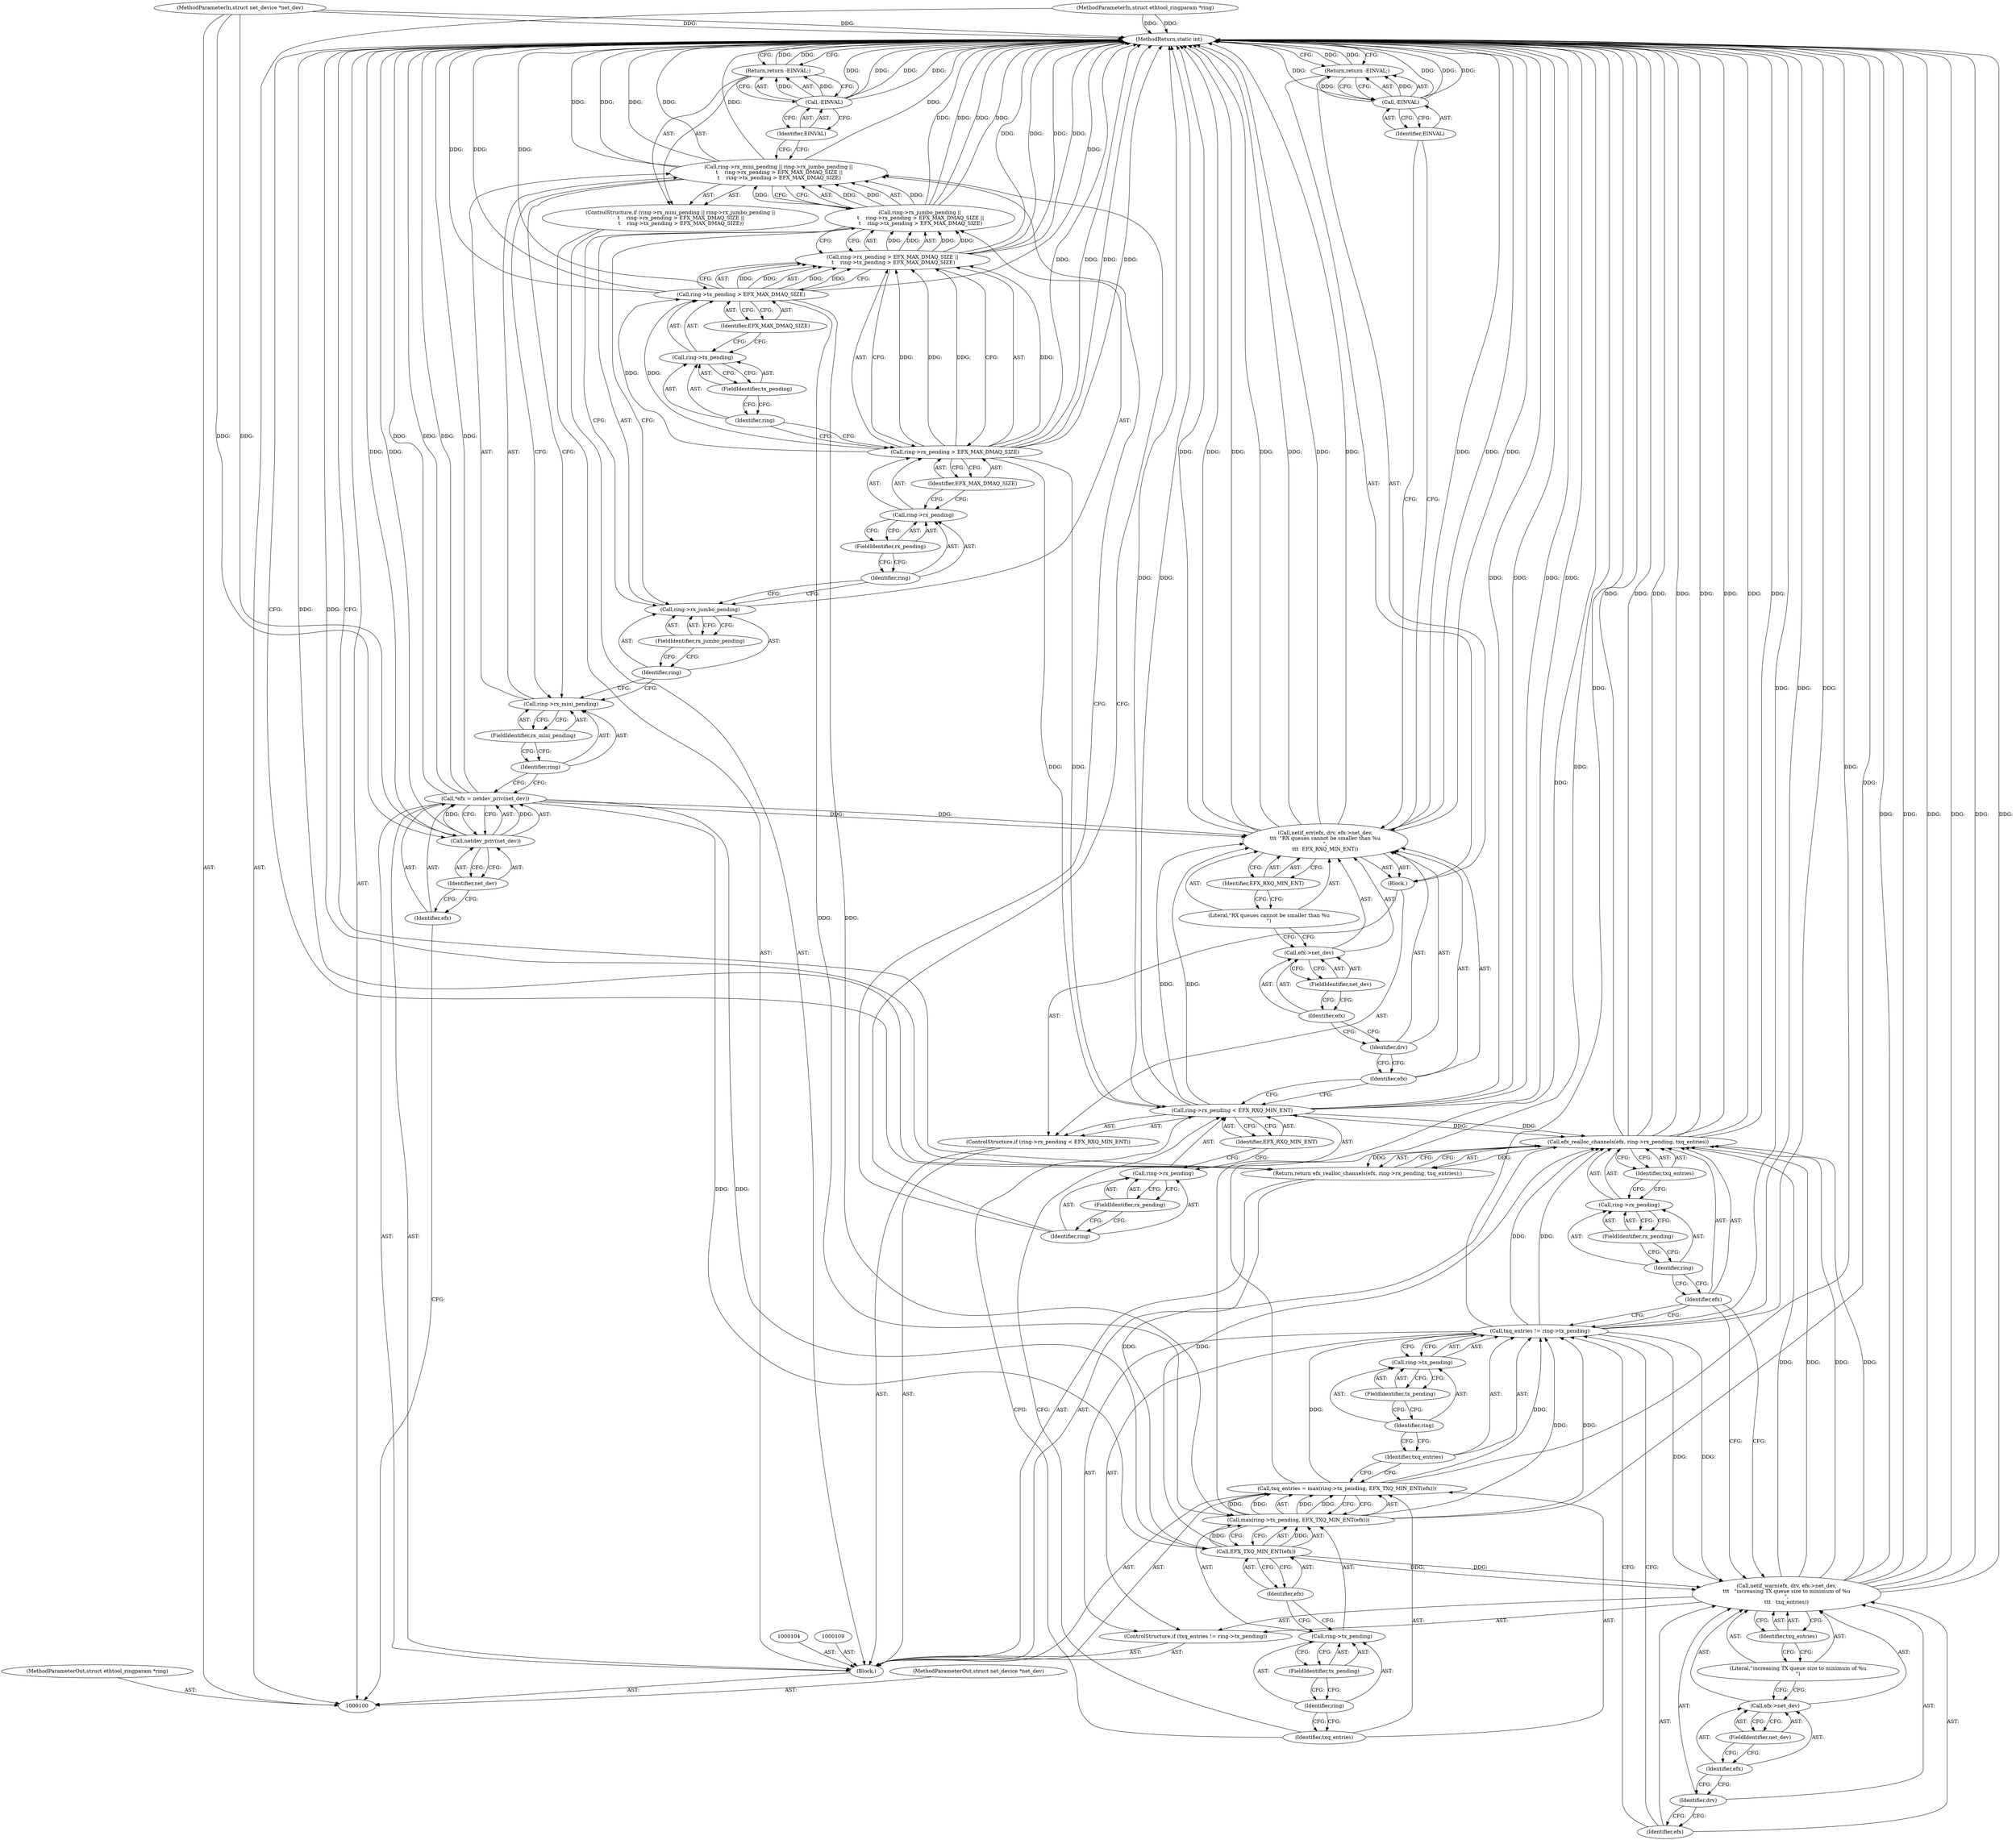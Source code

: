 digraph "0_linux_68cb695ccecf949d48949e72f8ce591fdaaa325c_1" {
"1000180" [label="(MethodReturn,static int)"];
"1000101" [label="(MethodParameterIn,struct net_device *net_dev)"];
"1000259" [label="(MethodParameterOut,struct net_device *net_dev)"];
"1000131" [label="(Call,-EINVAL)"];
"1000132" [label="(Identifier,EINVAL)"];
"1000130" [label="(Return,return -EINVAL;)"];
"1000133" [label="(ControlStructure,if (ring->rx_pending < EFX_RXQ_MIN_ENT))"];
"1000137" [label="(FieldIdentifier,rx_pending)"];
"1000138" [label="(Identifier,EFX_RXQ_MIN_ENT)"];
"1000139" [label="(Block,)"];
"1000134" [label="(Call,ring->rx_pending < EFX_RXQ_MIN_ENT)"];
"1000135" [label="(Call,ring->rx_pending)"];
"1000136" [label="(Identifier,ring)"];
"1000141" [label="(Identifier,efx)"];
"1000142" [label="(Identifier,drv)"];
"1000143" [label="(Call,efx->net_dev)"];
"1000144" [label="(Identifier,efx)"];
"1000145" [label="(FieldIdentifier,net_dev)"];
"1000140" [label="(Call,netif_err(efx, drv, efx->net_dev,\n\t\t\t  \"RX queues cannot be smaller than %u\n\",\n\t\t\t  EFX_RXQ_MIN_ENT))"];
"1000146" [label="(Literal,\"RX queues cannot be smaller than %u\n\")"];
"1000147" [label="(Identifier,EFX_RXQ_MIN_ENT)"];
"1000149" [label="(Call,-EINVAL)"];
"1000150" [label="(Identifier,EINVAL)"];
"1000148" [label="(Return,return -EINVAL;)"];
"1000151" [label="(Call,txq_entries = max(ring->tx_pending, EFX_TXQ_MIN_ENT(efx)))"];
"1000152" [label="(Identifier,txq_entries)"];
"1000153" [label="(Call,max(ring->tx_pending, EFX_TXQ_MIN_ENT(efx)))"];
"1000154" [label="(Call,ring->tx_pending)"];
"1000155" [label="(Identifier,ring)"];
"1000156" [label="(FieldIdentifier,tx_pending)"];
"1000157" [label="(Call,EFX_TXQ_MIN_ENT(efx))"];
"1000158" [label="(Identifier,efx)"];
"1000102" [label="(MethodParameterIn,struct ethtool_ringparam *ring)"];
"1000260" [label="(MethodParameterOut,struct ethtool_ringparam *ring)"];
"1000159" [label="(ControlStructure,if (txq_entries != ring->tx_pending))"];
"1000162" [label="(Call,ring->tx_pending)"];
"1000163" [label="(Identifier,ring)"];
"1000164" [label="(FieldIdentifier,tx_pending)"];
"1000160" [label="(Call,txq_entries != ring->tx_pending)"];
"1000161" [label="(Identifier,txq_entries)"];
"1000166" [label="(Identifier,efx)"];
"1000167" [label="(Identifier,drv)"];
"1000165" [label="(Call,netif_warn(efx, drv, efx->net_dev,\n\t\t\t   \"increasing TX queue size to minimum of %u\n\",\n\t\t\t   txq_entries))"];
"1000168" [label="(Call,efx->net_dev)"];
"1000169" [label="(Identifier,efx)"];
"1000170" [label="(FieldIdentifier,net_dev)"];
"1000171" [label="(Literal,\"increasing TX queue size to minimum of %u\n\")"];
"1000172" [label="(Identifier,txq_entries)"];
"1000173" [label="(Return,return efx_realloc_channels(efx, ring->rx_pending, txq_entries);)"];
"1000175" [label="(Identifier,efx)"];
"1000176" [label="(Call,ring->rx_pending)"];
"1000177" [label="(Identifier,ring)"];
"1000178" [label="(FieldIdentifier,rx_pending)"];
"1000179" [label="(Identifier,txq_entries)"];
"1000174" [label="(Call,efx_realloc_channels(efx, ring->rx_pending, txq_entries))"];
"1000103" [label="(Block,)"];
"1000105" [label="(Call,*efx = netdev_priv(net_dev))"];
"1000106" [label="(Identifier,efx)"];
"1000107" [label="(Call,netdev_priv(net_dev))"];
"1000108" [label="(Identifier,net_dev)"];
"1000114" [label="(FieldIdentifier,rx_mini_pending)"];
"1000110" [label="(ControlStructure,if (ring->rx_mini_pending || ring->rx_jumbo_pending ||\n \t    ring->rx_pending > EFX_MAX_DMAQ_SIZE ||\n \t    ring->tx_pending > EFX_MAX_DMAQ_SIZE))"];
"1000115" [label="(Call,ring->rx_jumbo_pending ||\n \t    ring->rx_pending > EFX_MAX_DMAQ_SIZE ||\n \t    ring->tx_pending > EFX_MAX_DMAQ_SIZE)"];
"1000116" [label="(Call,ring->rx_jumbo_pending)"];
"1000117" [label="(Identifier,ring)"];
"1000118" [label="(FieldIdentifier,rx_jumbo_pending)"];
"1000111" [label="(Call,ring->rx_mini_pending || ring->rx_jumbo_pending ||\n \t    ring->rx_pending > EFX_MAX_DMAQ_SIZE ||\n \t    ring->tx_pending > EFX_MAX_DMAQ_SIZE)"];
"1000112" [label="(Call,ring->rx_mini_pending)"];
"1000113" [label="(Identifier,ring)"];
"1000123" [label="(FieldIdentifier,rx_pending)"];
"1000124" [label="(Identifier,EFX_MAX_DMAQ_SIZE)"];
"1000119" [label="(Call,ring->rx_pending > EFX_MAX_DMAQ_SIZE ||\n \t    ring->tx_pending > EFX_MAX_DMAQ_SIZE)"];
"1000120" [label="(Call,ring->rx_pending > EFX_MAX_DMAQ_SIZE)"];
"1000121" [label="(Call,ring->rx_pending)"];
"1000122" [label="(Identifier,ring)"];
"1000128" [label="(FieldIdentifier,tx_pending)"];
"1000129" [label="(Identifier,EFX_MAX_DMAQ_SIZE)"];
"1000125" [label="(Call,ring->tx_pending > EFX_MAX_DMAQ_SIZE)"];
"1000126" [label="(Call,ring->tx_pending)"];
"1000127" [label="(Identifier,ring)"];
"1000180" -> "1000100"  [label="AST: "];
"1000180" -> "1000130"  [label="CFG: "];
"1000180" -> "1000148"  [label="CFG: "];
"1000180" -> "1000173"  [label="CFG: "];
"1000173" -> "1000180"  [label="DDG: "];
"1000148" -> "1000180"  [label="DDG: "];
"1000130" -> "1000180"  [label="DDG: "];
"1000140" -> "1000180"  [label="DDG: "];
"1000140" -> "1000180"  [label="DDG: "];
"1000140" -> "1000180"  [label="DDG: "];
"1000140" -> "1000180"  [label="DDG: "];
"1000140" -> "1000180"  [label="DDG: "];
"1000119" -> "1000180"  [label="DDG: "];
"1000119" -> "1000180"  [label="DDG: "];
"1000107" -> "1000180"  [label="DDG: "];
"1000153" -> "1000180"  [label="DDG: "];
"1000174" -> "1000180"  [label="DDG: "];
"1000174" -> "1000180"  [label="DDG: "];
"1000174" -> "1000180"  [label="DDG: "];
"1000174" -> "1000180"  [label="DDG: "];
"1000160" -> "1000180"  [label="DDG: "];
"1000160" -> "1000180"  [label="DDG: "];
"1000151" -> "1000180"  [label="DDG: "];
"1000149" -> "1000180"  [label="DDG: "];
"1000149" -> "1000180"  [label="DDG: "];
"1000134" -> "1000180"  [label="DDG: "];
"1000134" -> "1000180"  [label="DDG: "];
"1000134" -> "1000180"  [label="DDG: "];
"1000115" -> "1000180"  [label="DDG: "];
"1000115" -> "1000180"  [label="DDG: "];
"1000165" -> "1000180"  [label="DDG: "];
"1000165" -> "1000180"  [label="DDG: "];
"1000165" -> "1000180"  [label="DDG: "];
"1000125" -> "1000180"  [label="DDG: "];
"1000125" -> "1000180"  [label="DDG: "];
"1000105" -> "1000180"  [label="DDG: "];
"1000105" -> "1000180"  [label="DDG: "];
"1000131" -> "1000180"  [label="DDG: "];
"1000131" -> "1000180"  [label="DDG: "];
"1000111" -> "1000180"  [label="DDG: "];
"1000111" -> "1000180"  [label="DDG: "];
"1000111" -> "1000180"  [label="DDG: "];
"1000120" -> "1000180"  [label="DDG: "];
"1000120" -> "1000180"  [label="DDG: "];
"1000102" -> "1000180"  [label="DDG: "];
"1000101" -> "1000180"  [label="DDG: "];
"1000101" -> "1000100"  [label="AST: "];
"1000101" -> "1000180"  [label="DDG: "];
"1000101" -> "1000107"  [label="DDG: "];
"1000259" -> "1000100"  [label="AST: "];
"1000131" -> "1000130"  [label="AST: "];
"1000131" -> "1000132"  [label="CFG: "];
"1000132" -> "1000131"  [label="AST: "];
"1000130" -> "1000131"  [label="CFG: "];
"1000131" -> "1000180"  [label="DDG: "];
"1000131" -> "1000180"  [label="DDG: "];
"1000131" -> "1000130"  [label="DDG: "];
"1000132" -> "1000131"  [label="AST: "];
"1000132" -> "1000111"  [label="CFG: "];
"1000131" -> "1000132"  [label="CFG: "];
"1000130" -> "1000110"  [label="AST: "];
"1000130" -> "1000131"  [label="CFG: "];
"1000131" -> "1000130"  [label="AST: "];
"1000180" -> "1000130"  [label="CFG: "];
"1000130" -> "1000180"  [label="DDG: "];
"1000131" -> "1000130"  [label="DDG: "];
"1000133" -> "1000103"  [label="AST: "];
"1000134" -> "1000133"  [label="AST: "];
"1000139" -> "1000133"  [label="AST: "];
"1000137" -> "1000135"  [label="AST: "];
"1000137" -> "1000136"  [label="CFG: "];
"1000135" -> "1000137"  [label="CFG: "];
"1000138" -> "1000134"  [label="AST: "];
"1000138" -> "1000135"  [label="CFG: "];
"1000134" -> "1000138"  [label="CFG: "];
"1000139" -> "1000133"  [label="AST: "];
"1000140" -> "1000139"  [label="AST: "];
"1000148" -> "1000139"  [label="AST: "];
"1000134" -> "1000133"  [label="AST: "];
"1000134" -> "1000138"  [label="CFG: "];
"1000135" -> "1000134"  [label="AST: "];
"1000138" -> "1000134"  [label="AST: "];
"1000141" -> "1000134"  [label="CFG: "];
"1000152" -> "1000134"  [label="CFG: "];
"1000134" -> "1000180"  [label="DDG: "];
"1000134" -> "1000180"  [label="DDG: "];
"1000134" -> "1000180"  [label="DDG: "];
"1000120" -> "1000134"  [label="DDG: "];
"1000134" -> "1000140"  [label="DDG: "];
"1000134" -> "1000174"  [label="DDG: "];
"1000135" -> "1000134"  [label="AST: "];
"1000135" -> "1000137"  [label="CFG: "];
"1000136" -> "1000135"  [label="AST: "];
"1000137" -> "1000135"  [label="AST: "];
"1000138" -> "1000135"  [label="CFG: "];
"1000136" -> "1000135"  [label="AST: "];
"1000136" -> "1000111"  [label="CFG: "];
"1000137" -> "1000136"  [label="CFG: "];
"1000141" -> "1000140"  [label="AST: "];
"1000141" -> "1000134"  [label="CFG: "];
"1000142" -> "1000141"  [label="CFG: "];
"1000142" -> "1000140"  [label="AST: "];
"1000142" -> "1000141"  [label="CFG: "];
"1000144" -> "1000142"  [label="CFG: "];
"1000143" -> "1000140"  [label="AST: "];
"1000143" -> "1000145"  [label="CFG: "];
"1000144" -> "1000143"  [label="AST: "];
"1000145" -> "1000143"  [label="AST: "];
"1000146" -> "1000143"  [label="CFG: "];
"1000144" -> "1000143"  [label="AST: "];
"1000144" -> "1000142"  [label="CFG: "];
"1000145" -> "1000144"  [label="CFG: "];
"1000145" -> "1000143"  [label="AST: "];
"1000145" -> "1000144"  [label="CFG: "];
"1000143" -> "1000145"  [label="CFG: "];
"1000140" -> "1000139"  [label="AST: "];
"1000140" -> "1000147"  [label="CFG: "];
"1000141" -> "1000140"  [label="AST: "];
"1000142" -> "1000140"  [label="AST: "];
"1000143" -> "1000140"  [label="AST: "];
"1000146" -> "1000140"  [label="AST: "];
"1000147" -> "1000140"  [label="AST: "];
"1000150" -> "1000140"  [label="CFG: "];
"1000140" -> "1000180"  [label="DDG: "];
"1000140" -> "1000180"  [label="DDG: "];
"1000140" -> "1000180"  [label="DDG: "];
"1000140" -> "1000180"  [label="DDG: "];
"1000140" -> "1000180"  [label="DDG: "];
"1000105" -> "1000140"  [label="DDG: "];
"1000134" -> "1000140"  [label="DDG: "];
"1000146" -> "1000140"  [label="AST: "];
"1000146" -> "1000143"  [label="CFG: "];
"1000147" -> "1000146"  [label="CFG: "];
"1000147" -> "1000140"  [label="AST: "];
"1000147" -> "1000146"  [label="CFG: "];
"1000140" -> "1000147"  [label="CFG: "];
"1000149" -> "1000148"  [label="AST: "];
"1000149" -> "1000150"  [label="CFG: "];
"1000150" -> "1000149"  [label="AST: "];
"1000148" -> "1000149"  [label="CFG: "];
"1000149" -> "1000180"  [label="DDG: "];
"1000149" -> "1000180"  [label="DDG: "];
"1000149" -> "1000148"  [label="DDG: "];
"1000150" -> "1000149"  [label="AST: "];
"1000150" -> "1000140"  [label="CFG: "];
"1000149" -> "1000150"  [label="CFG: "];
"1000148" -> "1000139"  [label="AST: "];
"1000148" -> "1000149"  [label="CFG: "];
"1000149" -> "1000148"  [label="AST: "];
"1000180" -> "1000148"  [label="CFG: "];
"1000148" -> "1000180"  [label="DDG: "];
"1000149" -> "1000148"  [label="DDG: "];
"1000151" -> "1000103"  [label="AST: "];
"1000151" -> "1000153"  [label="CFG: "];
"1000152" -> "1000151"  [label="AST: "];
"1000153" -> "1000151"  [label="AST: "];
"1000161" -> "1000151"  [label="CFG: "];
"1000151" -> "1000180"  [label="DDG: "];
"1000153" -> "1000151"  [label="DDG: "];
"1000153" -> "1000151"  [label="DDG: "];
"1000151" -> "1000160"  [label="DDG: "];
"1000152" -> "1000151"  [label="AST: "];
"1000152" -> "1000134"  [label="CFG: "];
"1000155" -> "1000152"  [label="CFG: "];
"1000153" -> "1000151"  [label="AST: "];
"1000153" -> "1000157"  [label="CFG: "];
"1000154" -> "1000153"  [label="AST: "];
"1000157" -> "1000153"  [label="AST: "];
"1000151" -> "1000153"  [label="CFG: "];
"1000153" -> "1000180"  [label="DDG: "];
"1000153" -> "1000151"  [label="DDG: "];
"1000153" -> "1000151"  [label="DDG: "];
"1000125" -> "1000153"  [label="DDG: "];
"1000157" -> "1000153"  [label="DDG: "];
"1000153" -> "1000160"  [label="DDG: "];
"1000154" -> "1000153"  [label="AST: "];
"1000154" -> "1000156"  [label="CFG: "];
"1000155" -> "1000154"  [label="AST: "];
"1000156" -> "1000154"  [label="AST: "];
"1000158" -> "1000154"  [label="CFG: "];
"1000155" -> "1000154"  [label="AST: "];
"1000155" -> "1000152"  [label="CFG: "];
"1000156" -> "1000155"  [label="CFG: "];
"1000156" -> "1000154"  [label="AST: "];
"1000156" -> "1000155"  [label="CFG: "];
"1000154" -> "1000156"  [label="CFG: "];
"1000157" -> "1000153"  [label="AST: "];
"1000157" -> "1000158"  [label="CFG: "];
"1000158" -> "1000157"  [label="AST: "];
"1000153" -> "1000157"  [label="CFG: "];
"1000157" -> "1000153"  [label="DDG: "];
"1000105" -> "1000157"  [label="DDG: "];
"1000157" -> "1000165"  [label="DDG: "];
"1000157" -> "1000174"  [label="DDG: "];
"1000158" -> "1000157"  [label="AST: "];
"1000158" -> "1000154"  [label="CFG: "];
"1000157" -> "1000158"  [label="CFG: "];
"1000102" -> "1000100"  [label="AST: "];
"1000102" -> "1000180"  [label="DDG: "];
"1000260" -> "1000100"  [label="AST: "];
"1000159" -> "1000103"  [label="AST: "];
"1000160" -> "1000159"  [label="AST: "];
"1000165" -> "1000159"  [label="AST: "];
"1000162" -> "1000160"  [label="AST: "];
"1000162" -> "1000164"  [label="CFG: "];
"1000163" -> "1000162"  [label="AST: "];
"1000164" -> "1000162"  [label="AST: "];
"1000160" -> "1000162"  [label="CFG: "];
"1000163" -> "1000162"  [label="AST: "];
"1000163" -> "1000161"  [label="CFG: "];
"1000164" -> "1000163"  [label="CFG: "];
"1000164" -> "1000162"  [label="AST: "];
"1000164" -> "1000163"  [label="CFG: "];
"1000162" -> "1000164"  [label="CFG: "];
"1000160" -> "1000159"  [label="AST: "];
"1000160" -> "1000162"  [label="CFG: "];
"1000161" -> "1000160"  [label="AST: "];
"1000162" -> "1000160"  [label="AST: "];
"1000166" -> "1000160"  [label="CFG: "];
"1000175" -> "1000160"  [label="CFG: "];
"1000160" -> "1000180"  [label="DDG: "];
"1000160" -> "1000180"  [label="DDG: "];
"1000151" -> "1000160"  [label="DDG: "];
"1000153" -> "1000160"  [label="DDG: "];
"1000160" -> "1000165"  [label="DDG: "];
"1000160" -> "1000174"  [label="DDG: "];
"1000161" -> "1000160"  [label="AST: "];
"1000161" -> "1000151"  [label="CFG: "];
"1000163" -> "1000161"  [label="CFG: "];
"1000166" -> "1000165"  [label="AST: "];
"1000166" -> "1000160"  [label="CFG: "];
"1000167" -> "1000166"  [label="CFG: "];
"1000167" -> "1000165"  [label="AST: "];
"1000167" -> "1000166"  [label="CFG: "];
"1000169" -> "1000167"  [label="CFG: "];
"1000165" -> "1000159"  [label="AST: "];
"1000165" -> "1000172"  [label="CFG: "];
"1000166" -> "1000165"  [label="AST: "];
"1000167" -> "1000165"  [label="AST: "];
"1000168" -> "1000165"  [label="AST: "];
"1000171" -> "1000165"  [label="AST: "];
"1000172" -> "1000165"  [label="AST: "];
"1000175" -> "1000165"  [label="CFG: "];
"1000165" -> "1000180"  [label="DDG: "];
"1000165" -> "1000180"  [label="DDG: "];
"1000165" -> "1000180"  [label="DDG: "];
"1000157" -> "1000165"  [label="DDG: "];
"1000160" -> "1000165"  [label="DDG: "];
"1000165" -> "1000174"  [label="DDG: "];
"1000165" -> "1000174"  [label="DDG: "];
"1000168" -> "1000165"  [label="AST: "];
"1000168" -> "1000170"  [label="CFG: "];
"1000169" -> "1000168"  [label="AST: "];
"1000170" -> "1000168"  [label="AST: "];
"1000171" -> "1000168"  [label="CFG: "];
"1000169" -> "1000168"  [label="AST: "];
"1000169" -> "1000167"  [label="CFG: "];
"1000170" -> "1000169"  [label="CFG: "];
"1000170" -> "1000168"  [label="AST: "];
"1000170" -> "1000169"  [label="CFG: "];
"1000168" -> "1000170"  [label="CFG: "];
"1000171" -> "1000165"  [label="AST: "];
"1000171" -> "1000168"  [label="CFG: "];
"1000172" -> "1000171"  [label="CFG: "];
"1000172" -> "1000165"  [label="AST: "];
"1000172" -> "1000171"  [label="CFG: "];
"1000165" -> "1000172"  [label="CFG: "];
"1000173" -> "1000103"  [label="AST: "];
"1000173" -> "1000174"  [label="CFG: "];
"1000174" -> "1000173"  [label="AST: "];
"1000180" -> "1000173"  [label="CFG: "];
"1000173" -> "1000180"  [label="DDG: "];
"1000174" -> "1000173"  [label="DDG: "];
"1000175" -> "1000174"  [label="AST: "];
"1000175" -> "1000165"  [label="CFG: "];
"1000175" -> "1000160"  [label="CFG: "];
"1000177" -> "1000175"  [label="CFG: "];
"1000176" -> "1000174"  [label="AST: "];
"1000176" -> "1000178"  [label="CFG: "];
"1000177" -> "1000176"  [label="AST: "];
"1000178" -> "1000176"  [label="AST: "];
"1000179" -> "1000176"  [label="CFG: "];
"1000177" -> "1000176"  [label="AST: "];
"1000177" -> "1000175"  [label="CFG: "];
"1000178" -> "1000177"  [label="CFG: "];
"1000178" -> "1000176"  [label="AST: "];
"1000178" -> "1000177"  [label="CFG: "];
"1000176" -> "1000178"  [label="CFG: "];
"1000179" -> "1000174"  [label="AST: "];
"1000179" -> "1000176"  [label="CFG: "];
"1000174" -> "1000179"  [label="CFG: "];
"1000174" -> "1000173"  [label="AST: "];
"1000174" -> "1000179"  [label="CFG: "];
"1000175" -> "1000174"  [label="AST: "];
"1000176" -> "1000174"  [label="AST: "];
"1000179" -> "1000174"  [label="AST: "];
"1000173" -> "1000174"  [label="CFG: "];
"1000174" -> "1000180"  [label="DDG: "];
"1000174" -> "1000180"  [label="DDG: "];
"1000174" -> "1000180"  [label="DDG: "];
"1000174" -> "1000180"  [label="DDG: "];
"1000174" -> "1000173"  [label="DDG: "];
"1000165" -> "1000174"  [label="DDG: "];
"1000165" -> "1000174"  [label="DDG: "];
"1000157" -> "1000174"  [label="DDG: "];
"1000134" -> "1000174"  [label="DDG: "];
"1000160" -> "1000174"  [label="DDG: "];
"1000103" -> "1000100"  [label="AST: "];
"1000104" -> "1000103"  [label="AST: "];
"1000105" -> "1000103"  [label="AST: "];
"1000109" -> "1000103"  [label="AST: "];
"1000110" -> "1000103"  [label="AST: "];
"1000133" -> "1000103"  [label="AST: "];
"1000151" -> "1000103"  [label="AST: "];
"1000159" -> "1000103"  [label="AST: "];
"1000173" -> "1000103"  [label="AST: "];
"1000105" -> "1000103"  [label="AST: "];
"1000105" -> "1000107"  [label="CFG: "];
"1000106" -> "1000105"  [label="AST: "];
"1000107" -> "1000105"  [label="AST: "];
"1000113" -> "1000105"  [label="CFG: "];
"1000105" -> "1000180"  [label="DDG: "];
"1000105" -> "1000180"  [label="DDG: "];
"1000107" -> "1000105"  [label="DDG: "];
"1000105" -> "1000140"  [label="DDG: "];
"1000105" -> "1000157"  [label="DDG: "];
"1000106" -> "1000105"  [label="AST: "];
"1000106" -> "1000100"  [label="CFG: "];
"1000108" -> "1000106"  [label="CFG: "];
"1000107" -> "1000105"  [label="AST: "];
"1000107" -> "1000108"  [label="CFG: "];
"1000108" -> "1000107"  [label="AST: "];
"1000105" -> "1000107"  [label="CFG: "];
"1000107" -> "1000180"  [label="DDG: "];
"1000107" -> "1000105"  [label="DDG: "];
"1000101" -> "1000107"  [label="DDG: "];
"1000108" -> "1000107"  [label="AST: "];
"1000108" -> "1000106"  [label="CFG: "];
"1000107" -> "1000108"  [label="CFG: "];
"1000114" -> "1000112"  [label="AST: "];
"1000114" -> "1000113"  [label="CFG: "];
"1000112" -> "1000114"  [label="CFG: "];
"1000110" -> "1000103"  [label="AST: "];
"1000111" -> "1000110"  [label="AST: "];
"1000130" -> "1000110"  [label="AST: "];
"1000115" -> "1000111"  [label="AST: "];
"1000115" -> "1000116"  [label="CFG: "];
"1000115" -> "1000119"  [label="CFG: "];
"1000116" -> "1000115"  [label="AST: "];
"1000119" -> "1000115"  [label="AST: "];
"1000111" -> "1000115"  [label="CFG: "];
"1000115" -> "1000180"  [label="DDG: "];
"1000115" -> "1000180"  [label="DDG: "];
"1000115" -> "1000111"  [label="DDG: "];
"1000115" -> "1000111"  [label="DDG: "];
"1000119" -> "1000115"  [label="DDG: "];
"1000119" -> "1000115"  [label="DDG: "];
"1000116" -> "1000115"  [label="AST: "];
"1000116" -> "1000118"  [label="CFG: "];
"1000117" -> "1000116"  [label="AST: "];
"1000118" -> "1000116"  [label="AST: "];
"1000122" -> "1000116"  [label="CFG: "];
"1000115" -> "1000116"  [label="CFG: "];
"1000117" -> "1000116"  [label="AST: "];
"1000117" -> "1000112"  [label="CFG: "];
"1000118" -> "1000117"  [label="CFG: "];
"1000118" -> "1000116"  [label="AST: "];
"1000118" -> "1000117"  [label="CFG: "];
"1000116" -> "1000118"  [label="CFG: "];
"1000111" -> "1000110"  [label="AST: "];
"1000111" -> "1000112"  [label="CFG: "];
"1000111" -> "1000115"  [label="CFG: "];
"1000112" -> "1000111"  [label="AST: "];
"1000115" -> "1000111"  [label="AST: "];
"1000132" -> "1000111"  [label="CFG: "];
"1000136" -> "1000111"  [label="CFG: "];
"1000111" -> "1000180"  [label="DDG: "];
"1000111" -> "1000180"  [label="DDG: "];
"1000111" -> "1000180"  [label="DDG: "];
"1000115" -> "1000111"  [label="DDG: "];
"1000115" -> "1000111"  [label="DDG: "];
"1000112" -> "1000111"  [label="AST: "];
"1000112" -> "1000114"  [label="CFG: "];
"1000113" -> "1000112"  [label="AST: "];
"1000114" -> "1000112"  [label="AST: "];
"1000117" -> "1000112"  [label="CFG: "];
"1000111" -> "1000112"  [label="CFG: "];
"1000113" -> "1000112"  [label="AST: "];
"1000113" -> "1000105"  [label="CFG: "];
"1000114" -> "1000113"  [label="CFG: "];
"1000123" -> "1000121"  [label="AST: "];
"1000123" -> "1000122"  [label="CFG: "];
"1000121" -> "1000123"  [label="CFG: "];
"1000124" -> "1000120"  [label="AST: "];
"1000124" -> "1000121"  [label="CFG: "];
"1000120" -> "1000124"  [label="CFG: "];
"1000119" -> "1000115"  [label="AST: "];
"1000119" -> "1000120"  [label="CFG: "];
"1000119" -> "1000125"  [label="CFG: "];
"1000120" -> "1000119"  [label="AST: "];
"1000125" -> "1000119"  [label="AST: "];
"1000115" -> "1000119"  [label="CFG: "];
"1000119" -> "1000180"  [label="DDG: "];
"1000119" -> "1000180"  [label="DDG: "];
"1000119" -> "1000115"  [label="DDG: "];
"1000119" -> "1000115"  [label="DDG: "];
"1000120" -> "1000119"  [label="DDG: "];
"1000120" -> "1000119"  [label="DDG: "];
"1000125" -> "1000119"  [label="DDG: "];
"1000125" -> "1000119"  [label="DDG: "];
"1000120" -> "1000119"  [label="AST: "];
"1000120" -> "1000124"  [label="CFG: "];
"1000121" -> "1000120"  [label="AST: "];
"1000124" -> "1000120"  [label="AST: "];
"1000127" -> "1000120"  [label="CFG: "];
"1000119" -> "1000120"  [label="CFG: "];
"1000120" -> "1000180"  [label="DDG: "];
"1000120" -> "1000180"  [label="DDG: "];
"1000120" -> "1000119"  [label="DDG: "];
"1000120" -> "1000119"  [label="DDG: "];
"1000120" -> "1000125"  [label="DDG: "];
"1000120" -> "1000134"  [label="DDG: "];
"1000121" -> "1000120"  [label="AST: "];
"1000121" -> "1000123"  [label="CFG: "];
"1000122" -> "1000121"  [label="AST: "];
"1000123" -> "1000121"  [label="AST: "];
"1000124" -> "1000121"  [label="CFG: "];
"1000122" -> "1000121"  [label="AST: "];
"1000122" -> "1000116"  [label="CFG: "];
"1000123" -> "1000122"  [label="CFG: "];
"1000128" -> "1000126"  [label="AST: "];
"1000128" -> "1000127"  [label="CFG: "];
"1000126" -> "1000128"  [label="CFG: "];
"1000129" -> "1000125"  [label="AST: "];
"1000129" -> "1000126"  [label="CFG: "];
"1000125" -> "1000129"  [label="CFG: "];
"1000125" -> "1000119"  [label="AST: "];
"1000125" -> "1000129"  [label="CFG: "];
"1000126" -> "1000125"  [label="AST: "];
"1000129" -> "1000125"  [label="AST: "];
"1000119" -> "1000125"  [label="CFG: "];
"1000125" -> "1000180"  [label="DDG: "];
"1000125" -> "1000180"  [label="DDG: "];
"1000125" -> "1000119"  [label="DDG: "];
"1000125" -> "1000119"  [label="DDG: "];
"1000120" -> "1000125"  [label="DDG: "];
"1000125" -> "1000153"  [label="DDG: "];
"1000126" -> "1000125"  [label="AST: "];
"1000126" -> "1000128"  [label="CFG: "];
"1000127" -> "1000126"  [label="AST: "];
"1000128" -> "1000126"  [label="AST: "];
"1000129" -> "1000126"  [label="CFG: "];
"1000127" -> "1000126"  [label="AST: "];
"1000127" -> "1000120"  [label="CFG: "];
"1000128" -> "1000127"  [label="CFG: "];
}
